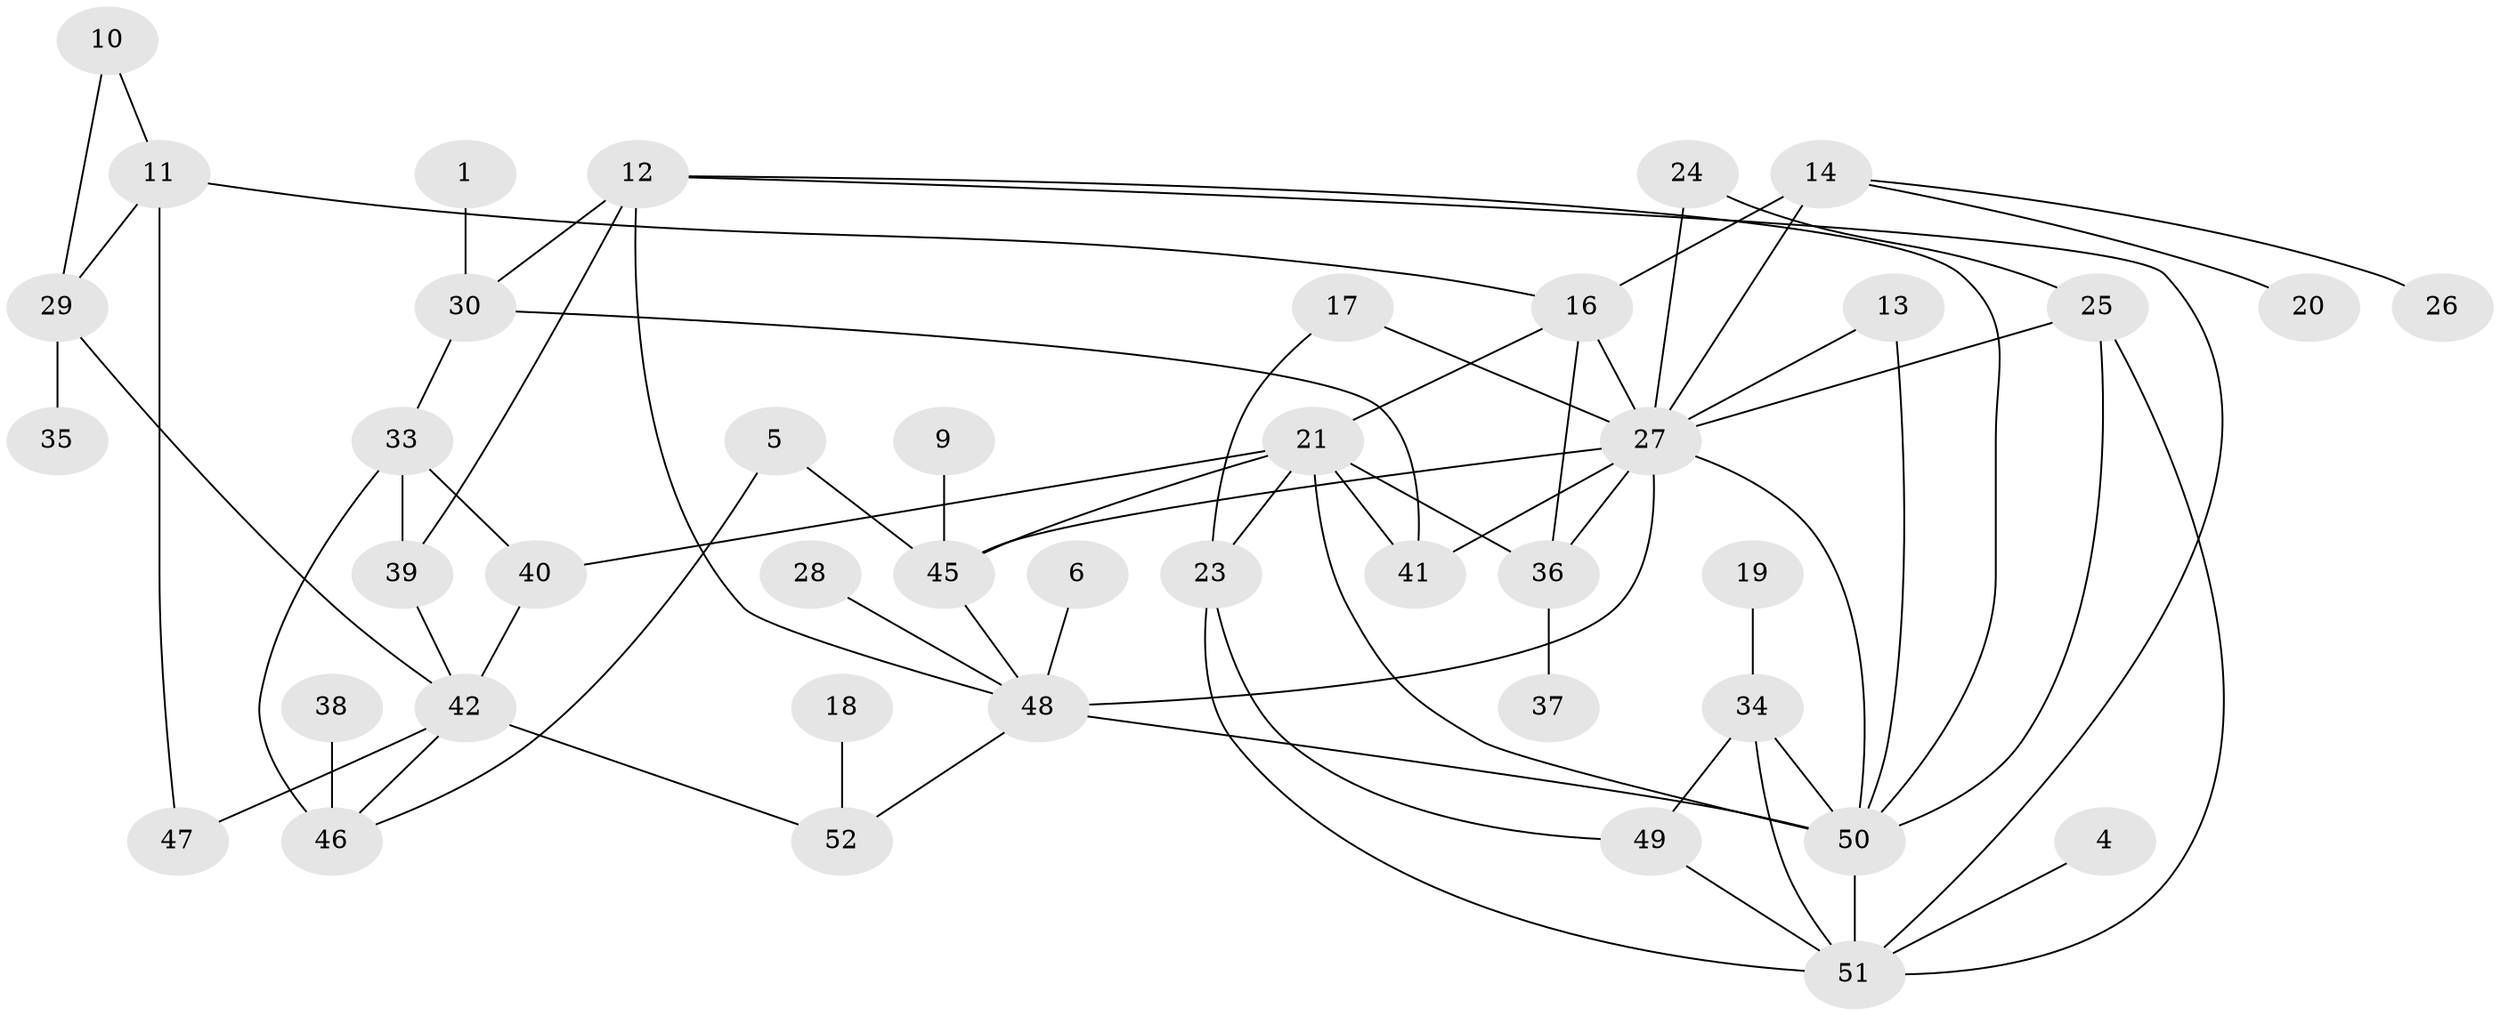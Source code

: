 // original degree distribution, {1: 0.23809523809523808, 0: 0.08571428571428572, 4: 0.12380952380952381, 2: 0.23809523809523808, 3: 0.2, 5: 0.05714285714285714, 6: 0.02857142857142857, 8: 0.009523809523809525, 9: 0.009523809523809525, 7: 0.009523809523809525}
// Generated by graph-tools (version 1.1) at 2025/00/03/09/25 03:00:40]
// undirected, 42 vertices, 70 edges
graph export_dot {
graph [start="1"]
  node [color=gray90,style=filled];
  1;
  4;
  5;
  6;
  9;
  10;
  11;
  12;
  13;
  14;
  16;
  17;
  18;
  19;
  20;
  21;
  23;
  24;
  25;
  26;
  27;
  28;
  29;
  30;
  33;
  34;
  35;
  36;
  37;
  38;
  39;
  40;
  41;
  42;
  45;
  46;
  47;
  48;
  49;
  50;
  51;
  52;
  1 -- 30 [weight=1.0];
  4 -- 51 [weight=1.0];
  5 -- 45 [weight=1.0];
  5 -- 46 [weight=1.0];
  6 -- 48 [weight=1.0];
  9 -- 45 [weight=1.0];
  10 -- 11 [weight=1.0];
  10 -- 29 [weight=1.0];
  11 -- 16 [weight=1.0];
  11 -- 29 [weight=1.0];
  11 -- 47 [weight=1.0];
  12 -- 30 [weight=1.0];
  12 -- 39 [weight=1.0];
  12 -- 48 [weight=1.0];
  12 -- 50 [weight=1.0];
  12 -- 51 [weight=1.0];
  13 -- 27 [weight=1.0];
  13 -- 50 [weight=1.0];
  14 -- 16 [weight=1.0];
  14 -- 20 [weight=1.0];
  14 -- 26 [weight=1.0];
  14 -- 27 [weight=1.0];
  16 -- 21 [weight=1.0];
  16 -- 27 [weight=2.0];
  16 -- 36 [weight=1.0];
  17 -- 23 [weight=1.0];
  17 -- 27 [weight=1.0];
  18 -- 52 [weight=1.0];
  19 -- 34 [weight=1.0];
  21 -- 23 [weight=2.0];
  21 -- 36 [weight=2.0];
  21 -- 40 [weight=1.0];
  21 -- 41 [weight=1.0];
  21 -- 45 [weight=1.0];
  21 -- 50 [weight=2.0];
  23 -- 49 [weight=1.0];
  23 -- 51 [weight=1.0];
  24 -- 25 [weight=1.0];
  24 -- 27 [weight=1.0];
  25 -- 27 [weight=1.0];
  25 -- 50 [weight=1.0];
  25 -- 51 [weight=1.0];
  27 -- 36 [weight=1.0];
  27 -- 41 [weight=1.0];
  27 -- 45 [weight=1.0];
  27 -- 48 [weight=1.0];
  27 -- 50 [weight=1.0];
  28 -- 48 [weight=1.0];
  29 -- 35 [weight=1.0];
  29 -- 42 [weight=1.0];
  30 -- 33 [weight=1.0];
  30 -- 41 [weight=1.0];
  33 -- 39 [weight=1.0];
  33 -- 40 [weight=1.0];
  33 -- 46 [weight=2.0];
  34 -- 49 [weight=1.0];
  34 -- 50 [weight=1.0];
  34 -- 51 [weight=1.0];
  36 -- 37 [weight=1.0];
  38 -- 46 [weight=1.0];
  39 -- 42 [weight=1.0];
  40 -- 42 [weight=1.0];
  42 -- 46 [weight=1.0];
  42 -- 47 [weight=1.0];
  42 -- 52 [weight=1.0];
  45 -- 48 [weight=1.0];
  48 -- 50 [weight=2.0];
  48 -- 52 [weight=1.0];
  49 -- 51 [weight=2.0];
  50 -- 51 [weight=2.0];
}
